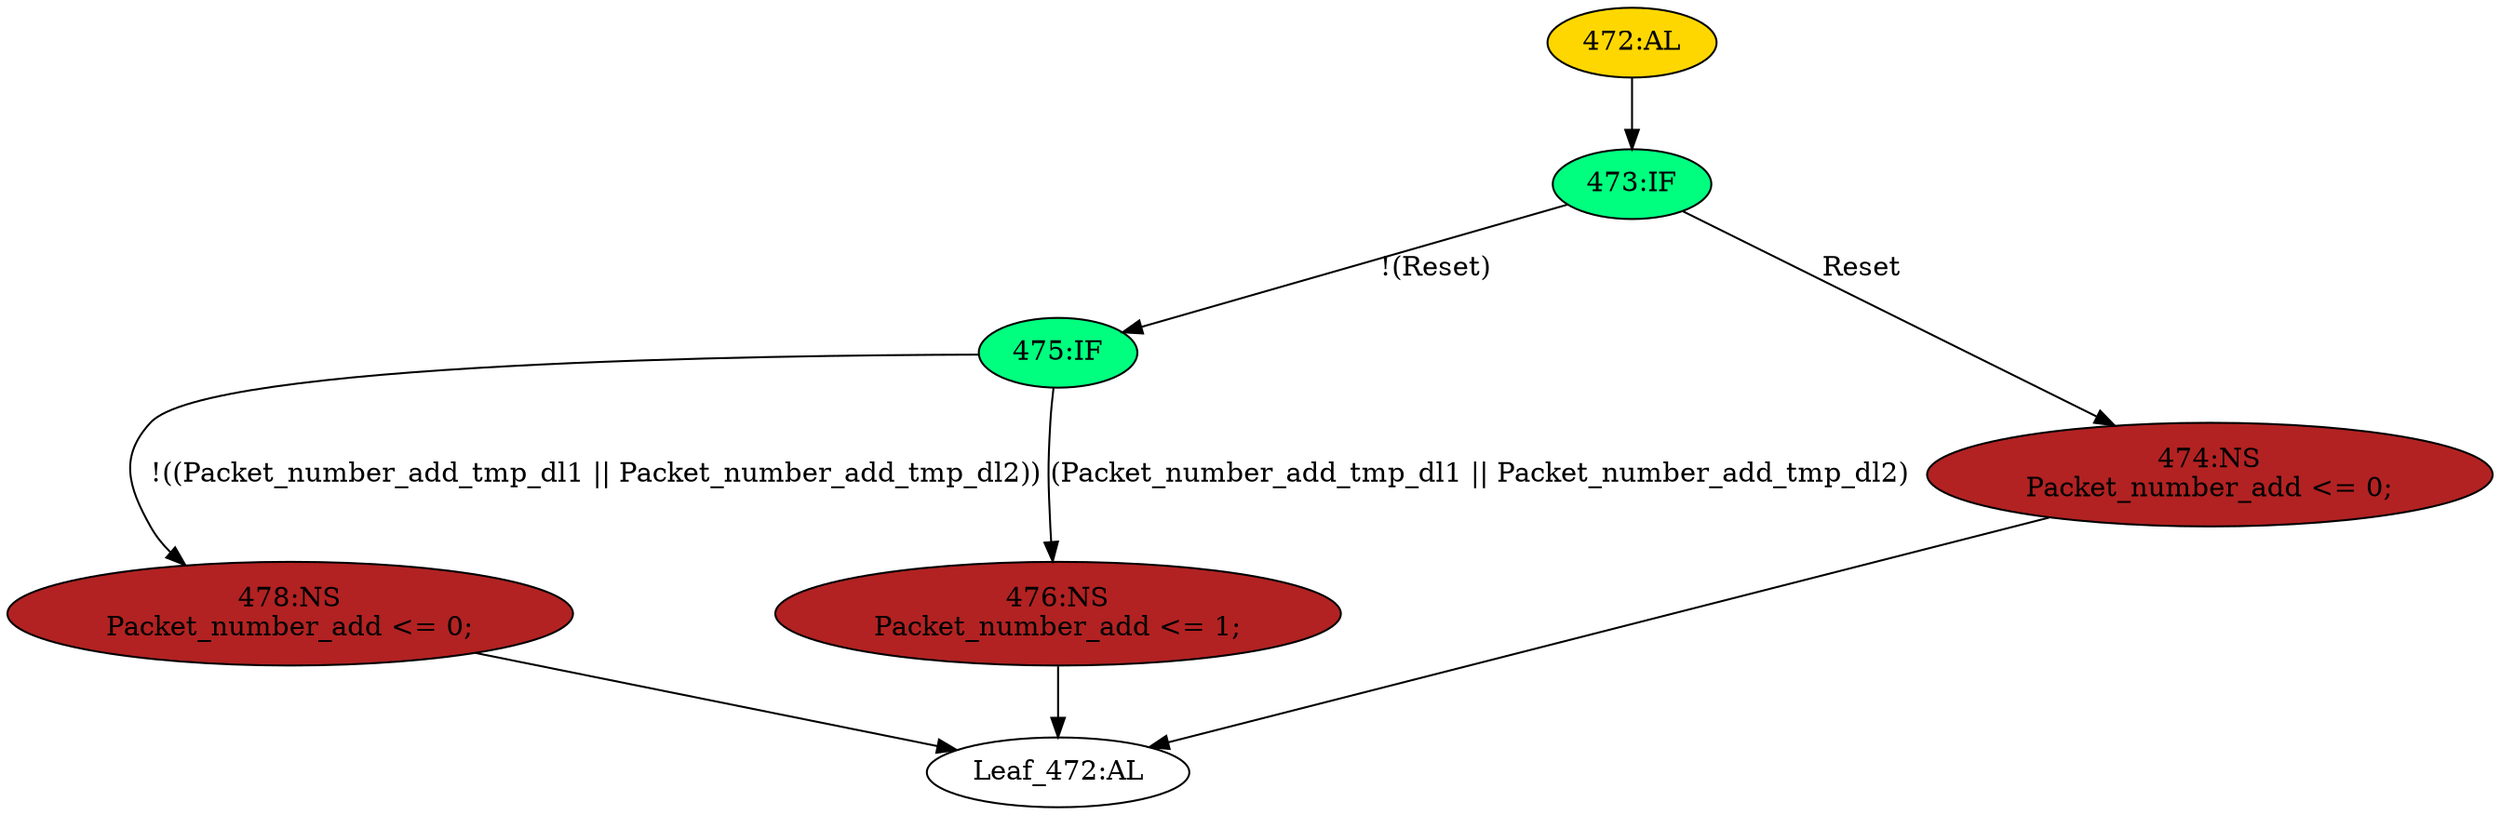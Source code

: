 strict digraph "" {
	node [label="\N"];
	"478:NS"	 [ast="<pyverilog.vparser.ast.NonblockingSubstitution object at 0x7fbd1c2e6210>",
		fillcolor=firebrick,
		label="478:NS
Packet_number_add <= 0;",
		statements="[<pyverilog.vparser.ast.NonblockingSubstitution object at 0x7fbd1c2e6210>]",
		style=filled,
		typ=NonblockingSubstitution];
	"Leaf_472:AL"	 [def_var="['Packet_number_add']",
		label="Leaf_472:AL"];
	"478:NS" -> "Leaf_472:AL"	 [cond="[]",
		lineno=None];
	"473:IF"	 [ast="<pyverilog.vparser.ast.IfStatement object at 0x7fbd1c2e6390>",
		fillcolor=springgreen,
		label="473:IF",
		statements="[]",
		style=filled,
		typ=IfStatement];
	"475:IF"	 [ast="<pyverilog.vparser.ast.IfStatement object at 0x7fbd1c2e63d0>",
		fillcolor=springgreen,
		label="475:IF",
		statements="[]",
		style=filled,
		typ=IfStatement];
	"473:IF" -> "475:IF"	 [cond="['Reset']",
		label="!(Reset)",
		lineno=473];
	"474:NS"	 [ast="<pyverilog.vparser.ast.NonblockingSubstitution object at 0x7fbd1c2e66d0>",
		fillcolor=firebrick,
		label="474:NS
Packet_number_add <= 0;",
		statements="[<pyverilog.vparser.ast.NonblockingSubstitution object at 0x7fbd1c2e66d0>]",
		style=filled,
		typ=NonblockingSubstitution];
	"473:IF" -> "474:NS"	 [cond="['Reset']",
		label=Reset,
		lineno=473];
	"476:NS"	 [ast="<pyverilog.vparser.ast.NonblockingSubstitution object at 0x7fbd1c2e6410>",
		fillcolor=firebrick,
		label="476:NS
Packet_number_add <= 1;",
		statements="[<pyverilog.vparser.ast.NonblockingSubstitution object at 0x7fbd1c2e6410>]",
		style=filled,
		typ=NonblockingSubstitution];
	"476:NS" -> "Leaf_472:AL"	 [cond="[]",
		lineno=None];
	"475:IF" -> "478:NS"	 [cond="['Packet_number_add_tmp_dl1', 'Packet_number_add_tmp_dl2']",
		label="!((Packet_number_add_tmp_dl1 || Packet_number_add_tmp_dl2))",
		lineno=475];
	"475:IF" -> "476:NS"	 [cond="['Packet_number_add_tmp_dl1', 'Packet_number_add_tmp_dl2']",
		label="(Packet_number_add_tmp_dl1 || Packet_number_add_tmp_dl2)",
		lineno=475];
	"472:AL"	 [ast="<pyverilog.vparser.ast.Always object at 0x7fbd1c2e6890>",
		clk_sens=True,
		fillcolor=gold,
		label="472:AL",
		sens="['Clk_MAC', 'Reset']",
		statements="[]",
		style=filled,
		typ=Always,
		use_var="['Reset', 'Packet_number_add_tmp_dl2', 'Packet_number_add_tmp_dl1']"];
	"472:AL" -> "473:IF"	 [cond="[]",
		lineno=None];
	"474:NS" -> "Leaf_472:AL"	 [cond="[]",
		lineno=None];
}
